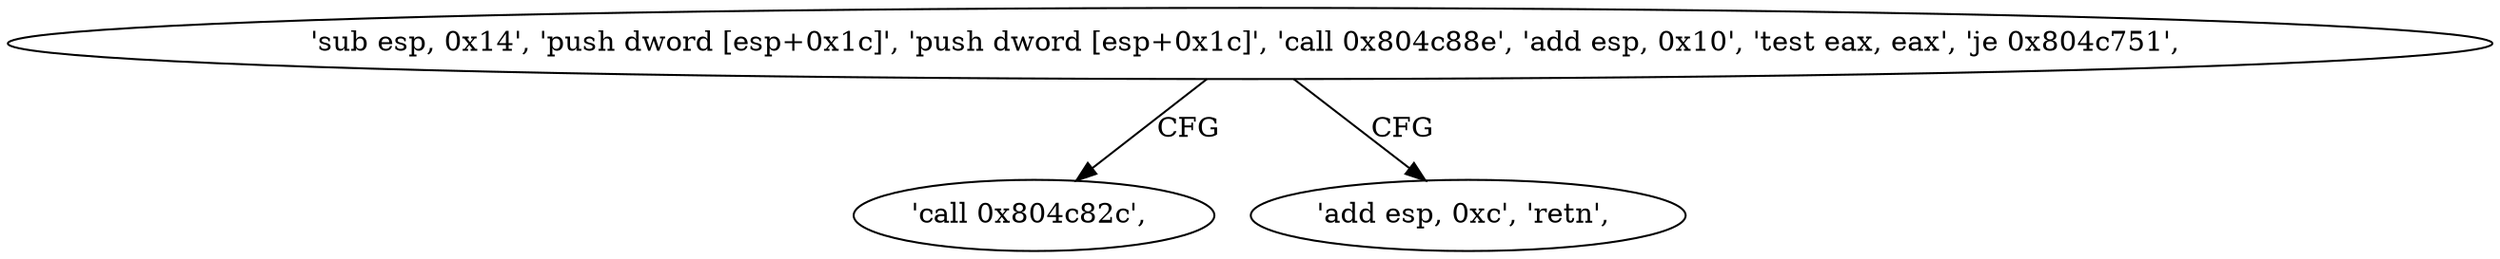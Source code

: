 digraph "func" {
"134530870" [label = "'sub esp, 0x14', 'push dword [esp+0x1c]', 'push dword [esp+0x1c]', 'call 0x804c88e', 'add esp, 0x10', 'test eax, eax', 'je 0x804c751', " ]
"134530897" [label = "'call 0x804c82c', " ]
"134530893" [label = "'add esp, 0xc', 'retn', " ]
"134530870" -> "134530897" [ label = "CFG" ]
"134530870" -> "134530893" [ label = "CFG" ]
}
